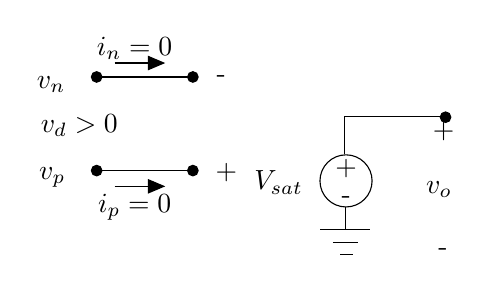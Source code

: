 \begin{tikzpicture}[y=-1cm]
\sf
\path (2.278,4.333) node[text=black,anchor=base east] {$v_p$};
\path (2.278,3.178) node[text=black,anchor=base east] {$v_n$};
\path (3.033,4.756) node[text=black,anchor=base] {$i_{p}=0$};
\path (3.033,2.756) node[text=black,anchor=base] {$i_{n}=0$};
\path (2.944,3.733) node[text=black,anchor=base east] {$v_d>0$};
\draw[arrows=-triangle 45,black] (2.778,4.422) -- (3.422,4.422);
\draw[arrows=-triangle 45,black] (2.778,2.856) -- (3.422,2.856);
\path (5.293,4.467) node[text=black,anchor=base east] {$V_{sat}$};
\path (6.611,4.509) node[text=black,anchor=base west] {$v_o$};
\draw[black] (5.716,4.689) -- (5.716,4.967);
\draw[black] (5.7,4.011) -- (5.7,3.531) -- (6.956,3.531);
\filldraw[black] (6.982,3.544) ellipse (0.067cm and 0.067cm);
\path (5.722,4.644) node[text=black,anchor=base] {-};
\path (5.718,4.282) node[text=black,anchor=base] {+};
\draw[black] (5.718,4.353) ellipse (0.331cm and 0.331cm);
\filldraw[black] (2.551,4.222) ellipse (0.067cm and 0.067cm);
\filldraw[black] (3.773,4.222) ellipse (0.067cm and 0.067cm);
\filldraw[black] (2.551,3.033) ellipse (0.067cm and 0.067cm);
\filldraw[black] (3.773,3.033) ellipse (0.067cm and 0.067cm);
\path (3.938,4.331) node[anchor=base west] {+};
\path (3.949,3.107) node[anchor=base west] {-};
\path (6.767,5.304) node[anchor=base west] {-};
\path (6.698,3.809) node[anchor=base west] {+};
\draw (5.647,5.289) -- (5.804,5.289);
\draw (5.551,5.131) -- (5.869,5.131);
\draw (5.393,4.971) -- (6.027,4.971);
\draw (2.551,4.222) -- (3.707,4.222);
\draw (2.551,3.033) -- (3.707,3.033);

\end{tikzpicture}%

%% Configure (x)emacs for this file ...
%% Local Variables:
%% mode: latex
%% End: